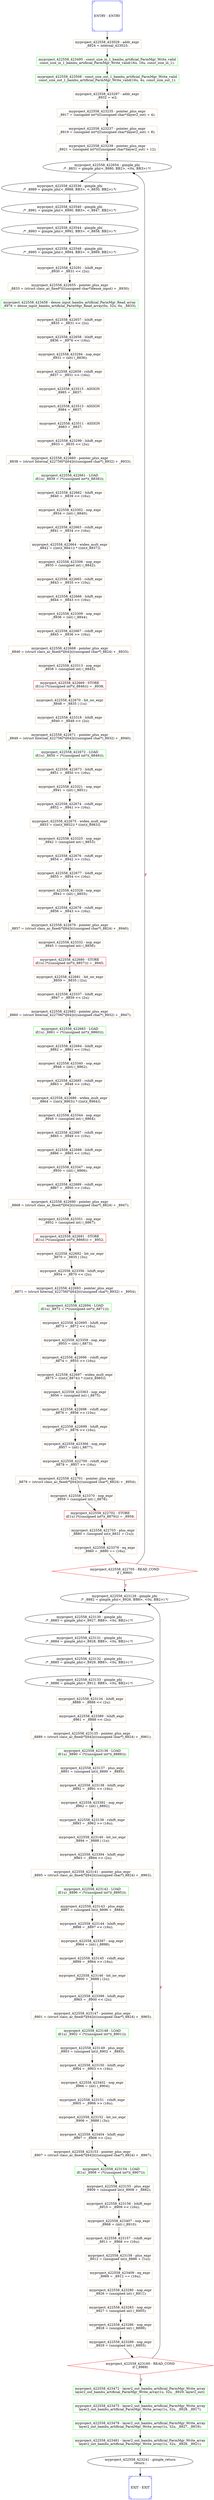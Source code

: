digraph G {
0[color=blue,shape=Msquare,label="ENTRY - ENTRY"];
1[color=blue,shape=Msquare,label="EXIT - EXIT"];
2[color=burlywood,shape=box,label="myproject_422558_423029 - addr_expr\n_8824 = internal_423023;\n"];
3[label="myproject_422558_422654 - gimple_phi\n/* _8831 = gimple_phi(<_8880, BB2>, <0u, BB3>) */\n"];
4[label="myproject_422558_423536 - gimple_phi\n/* _8989 = gimple_phi(<_8988, BB3>, <_8830, BB2>) */\n"];
5[label="myproject_422558_423540 - gimple_phi\n/* _8991 = gimple_phi(<_8990, BB3>, <_8847, BB2>) */\n"];
6[label="myproject_422558_423544 - gimple_phi\n/* _8993 = gimple_phi(<_8992, BB3>, <_8858, BB2>) */\n"];
7[label="myproject_422558_423548 - gimple_phi\n/* _8995 = gimple_phi(<_8994, BB3>, <_8869, BB2>) */\n"];
8[color=burlywood,shape=box,label="myproject_422558_423291 - lshift_expr\n_8930 = _8831 << (2u);\n"];
9[color=burlywood,shape=box,label="myproject_422558_422655 - pointer_plus_expr\n_8833 = (struct class_ac_fixed*)(((unsigned char*)dense_input) + _8930);\n"];
10[color=green,shape=box,label="myproject_422558_423458 - dense_input_bambu_artificial_ParmMgr_Read_array\n_8976 = dense_input_bambu_artificial_ParmMgr_Read_array(0u, 32u, 0u, _8833);\n"];
11[color=burlywood,shape=box,label="myproject_422558_422657 - lshift_expr\n_8835 = _8831 << (2u);\n"];
12[color=burlywood,shape=box,label="myproject_422558_422658 - lshift_expr\n_8836 = _8976 << (16u);\n"];
13[color=burlywood,shape=box,label="myproject_422558_423294 - nop_expr\n_8931 = (int) (_8836);\n"];
14[color=burlywood,shape=box,label="myproject_422558_422659 - rshift_expr\n_8837 = _8931 >> (16u);\n"];
15[color=burlywood,shape=box,label="myproject_422558_423515 - ASSIGN\n_8985 = _8837;\n"];
16[color=burlywood,shape=box,label="myproject_422558_423513 - ASSIGN\n_8984 = _8837;\n"];
17[color=burlywood,shape=box,label="myproject_422558_423511 - ASSIGN\n_8983 = _8837;\n"];
18[color=burlywood,shape=box,label="myproject_422558_423299 - lshift_expr\n_8933 = _8835 << (2u);\n"];
19[color=burlywood,shape=box,label="myproject_422558_422660 - pointer_plus_expr\n_8838 = (struct Internal_422756(*)[64])(((unsigned char*)_8932) + _8933);\n"];
20[color=green,shape=box,label="myproject_422558_422661 - LOAD\nif(1u) _8839 = (*((unsigned int*)(_8838)));\n"];
21[color=burlywood,shape=box,label="myproject_422558_422662 - lshift_expr\n_8840 = _8839 << (16u);\n"];
22[color=burlywood,shape=box,label="myproject_422558_423302 - nop_expr\n_8934 = (int) (_8840);\n"];
23[color=burlywood,shape=box,label="myproject_422558_422663 - rshift_expr\n_8841 = _8934 >> (16u);\n"];
24[color=burlywood,shape=box,label="myproject_422558_422664 - widen_mult_expr\n_8842 = ((int)(_8841)) * ((int)(_8837));\n"];
25[color=burlywood,shape=box,label="myproject_422558_423306 - nop_expr\n_8935 = (unsigned int) (_8842);\n"];
26[color=burlywood,shape=box,label="myproject_422558_422665 - rshift_expr\n_8843 = _8935 >> (10u);\n"];
27[color=burlywood,shape=box,label="myproject_422558_422666 - lshift_expr\n_8844 = _8843 << (16u);\n"];
28[color=burlywood,shape=box,label="myproject_422558_423309 - nop_expr\n_8936 = (int) (_8844);\n"];
29[color=burlywood,shape=box,label="myproject_422558_422667 - rshift_expr\n_8845 = _8936 >> (16u);\n"];
30[color=burlywood,shape=box,label="myproject_422558_422668 - pointer_plus_expr\n_8846 = (struct class_ac_fixed(*)[64])(((unsigned char*)_8824) + _8933);\n"];
31[color=burlywood,shape=box,label="myproject_422558_423313 - nop_expr\n_8938 = (unsigned int) (_8845);\n"];
32[color=red,shape=box,label="myproject_422558_422669 - STORE\nif(1u) (*((unsigned int*)(_8846))) = _8938;\n"];
33[color=burlywood,shape=box,label="myproject_422558_422670 - bit_ior_expr\n_8848 = _8835 | (1u);\n"];
34[color=burlywood,shape=box,label="myproject_422558_423318 - lshift_expr\n_8940 = _8848 << (2u);\n"];
35[color=burlywood,shape=box,label="myproject_422558_422671 - pointer_plus_expr\n_8849 = (struct Internal_422756(*)[64])(((unsigned char*)_8932) + _8940);\n"];
36[color=green,shape=box,label="myproject_422558_422672 - LOAD\nif(1u) _8850 = (*((unsigned int*)(_8849)));\n"];
37[color=burlywood,shape=box,label="myproject_422558_422673 - lshift_expr\n_8851 = _8850 << (16u);\n"];
38[color=burlywood,shape=box,label="myproject_422558_423321 - nop_expr\n_8941 = (int) (_8851);\n"];
39[color=burlywood,shape=box,label="myproject_422558_422674 - rshift_expr\n_8852 = _8941 >> (16u);\n"];
40[color=burlywood,shape=box,label="myproject_422558_422675 - widen_mult_expr\n_8853 = ((int)(_8852)) * ((int)(_8983));\n"];
41[color=burlywood,shape=box,label="myproject_422558_423325 - nop_expr\n_8942 = (unsigned int) (_8853);\n"];
42[color=burlywood,shape=box,label="myproject_422558_422676 - rshift_expr\n_8854 = _8942 >> (10u);\n"];
43[color=burlywood,shape=box,label="myproject_422558_422677 - lshift_expr\n_8855 = _8854 << (16u);\n"];
44[color=burlywood,shape=box,label="myproject_422558_423328 - nop_expr\n_8943 = (int) (_8855);\n"];
45[color=burlywood,shape=box,label="myproject_422558_422678 - rshift_expr\n_8856 = _8943 >> (16u);\n"];
46[color=burlywood,shape=box,label="myproject_422558_422679 - pointer_plus_expr\n_8857 = (struct class_ac_fixed(*)[64])(((unsigned char*)_8824) + _8940);\n"];
47[color=burlywood,shape=box,label="myproject_422558_423332 - nop_expr\n_8945 = (unsigned int) (_8856);\n"];
48[color=red,shape=box,label="myproject_422558_422680 - STORE\nif(1u) (*((unsigned int*)(_8857))) = _8945;\n"];
49[color=burlywood,shape=box,label="myproject_422558_422681 - bit_ior_expr\n_8859 = _8835 | (2u);\n"];
50[color=burlywood,shape=box,label="myproject_422558_423337 - lshift_expr\n_8947 = _8859 << (2u);\n"];
51[color=burlywood,shape=box,label="myproject_422558_422682 - pointer_plus_expr\n_8860 = (struct Internal_422756(*)[64])(((unsigned char*)_8932) + _8947);\n"];
52[color=green,shape=box,label="myproject_422558_422683 - LOAD\nif(1u) _8861 = (*((unsigned int*)(_8860)));\n"];
53[color=burlywood,shape=box,label="myproject_422558_422684 - lshift_expr\n_8862 = _8861 << (16u);\n"];
54[color=burlywood,shape=box,label="myproject_422558_423340 - nop_expr\n_8948 = (int) (_8862);\n"];
55[color=burlywood,shape=box,label="myproject_422558_422685 - rshift_expr\n_8863 = _8948 >> (16u);\n"];
56[color=burlywood,shape=box,label="myproject_422558_422686 - widen_mult_expr\n_8864 = ((int)(_8863)) * ((int)(_8984));\n"];
57[color=burlywood,shape=box,label="myproject_422558_423344 - nop_expr\n_8949 = (unsigned int) (_8864);\n"];
58[color=burlywood,shape=box,label="myproject_422558_422687 - rshift_expr\n_8865 = _8949 >> (10u);\n"];
59[color=burlywood,shape=box,label="myproject_422558_422688 - lshift_expr\n_8866 = _8865 << (16u);\n"];
60[color=burlywood,shape=box,label="myproject_422558_423347 - nop_expr\n_8950 = (int) (_8866);\n"];
61[color=burlywood,shape=box,label="myproject_422558_422689 - rshift_expr\n_8867 = _8950 >> (16u);\n"];
62[color=burlywood,shape=box,label="myproject_422558_422690 - pointer_plus_expr\n_8868 = (struct class_ac_fixed(*)[64])(((unsigned char*)_8824) + _8947);\n"];
63[color=burlywood,shape=box,label="myproject_422558_423351 - nop_expr\n_8952 = (unsigned int) (_8867);\n"];
64[color=red,shape=box,label="myproject_422558_422691 - STORE\nif(1u) (*((unsigned int*)(_8868))) = _8952;\n"];
65[color=burlywood,shape=box,label="myproject_422558_422692 - bit_ior_expr\n_8870 = _8835 | (3u);\n"];
66[color=burlywood,shape=box,label="myproject_422558_423356 - lshift_expr\n_8954 = _8870 << (2u);\n"];
67[color=burlywood,shape=box,label="myproject_422558_422693 - pointer_plus_expr\n_8871 = (struct Internal_422756(*)[64])(((unsigned char*)_8932) + _8954);\n"];
68[color=green,shape=box,label="myproject_422558_422694 - LOAD\nif(1u) _8872 = (*((unsigned int*)(_8871)));\n"];
69[color=burlywood,shape=box,label="myproject_422558_422695 - lshift_expr\n_8873 = _8872 << (16u);\n"];
70[color=burlywood,shape=box,label="myproject_422558_423359 - nop_expr\n_8955 = (int) (_8873);\n"];
71[color=burlywood,shape=box,label="myproject_422558_422696 - rshift_expr\n_8874 = _8955 >> (16u);\n"];
72[color=burlywood,shape=box,label="myproject_422558_422697 - widen_mult_expr\n_8875 = ((int)(_8874)) * ((int)(_8985));\n"];
73[color=burlywood,shape=box,label="myproject_422558_423363 - nop_expr\n_8956 = (unsigned int) (_8875);\n"];
74[color=burlywood,shape=box,label="myproject_422558_422698 - rshift_expr\n_8876 = _8956 >> (10u);\n"];
75[color=burlywood,shape=box,label="myproject_422558_422699 - lshift_expr\n_8877 = _8876 << (16u);\n"];
76[color=burlywood,shape=box,label="myproject_422558_423366 - nop_expr\n_8957 = (int) (_8877);\n"];
77[color=burlywood,shape=box,label="myproject_422558_422700 - rshift_expr\n_8878 = _8957 >> (16u);\n"];
78[color=burlywood,shape=box,label="myproject_422558_422701 - pointer_plus_expr\n_8879 = (struct class_ac_fixed(*)[64])(((unsigned char*)_8824) + _8954);\n"];
79[color=burlywood,shape=box,label="myproject_422558_423370 - nop_expr\n_8959 = (unsigned int) (_8878);\n"];
80[color=red,shape=box,label="myproject_422558_422702 - STORE\nif(1u) (*((unsigned int*)(_8879))) = _8959;\n"];
81[color=burlywood,shape=box,label="myproject_422558_422703 - plus_expr\n_8880 = (unsigned int)(_8831 + (1u));\n"];
82[color=burlywood,shape=box,label="myproject_422558_423376 - eq_expr\n_8960 = _8880 == (16u);\n"];
83[color=red,shape=diamond,label="myproject_422558_422705 - READ_COND\nif (_8960)\n"];
84[label="myproject_422558_423129 - gimple_phi\n/* _8882 = gimple_phi(<_8926, BB8>, <0u, BB2>) */\n"];
85[color=green,shape=box,label="myproject_422558_423495 - const_size_in_1_bambu_artificial_ParmMgr_Write_valid\nconst_size_in_1_bambu_artificial_ParmMgr_Write_valid(16u, 16u, const_size_in_1);\n"];
86[color=green,shape=box,label="myproject_422558_423508 - const_size_out_1_bambu_artificial_ParmMgr_Write_valid\nconst_size_out_1_bambu_artificial_ParmMgr_Write_valid(16u, 4u, const_size_out_1);\n"];
87[color=burlywood,shape=box,label="myproject_422558_423297 - addr_expr\n_8932 = w2;\n"];
88[color=burlywood,shape=box,label="myproject_422558_423235 - pointer_plus_expr\n_8917 = (unsigned int*)(((unsigned char*)layer2_out) + 4);\n"];
89[color=burlywood,shape=box,label="myproject_422558_423237 - pointer_plus_expr\n_8919 = (unsigned int*)(((unsigned char*)layer2_out) + 8);\n"];
90[color=burlywood,shape=box,label="myproject_422558_423239 - pointer_plus_expr\n_8921 = (unsigned int*)(((unsigned char*)layer2_out) + 12);\n"];
91[label="myproject_422558_423130 - gimple_phi\n/* _8883 = gimple_phi(<_8927, BB8>, <0u, BB2>) */\n"];
92[label="myproject_422558_423131 - gimple_phi\n/* _8884 = gimple_phi(<_8928, BB8>, <0u, BB2>) */\n"];
93[label="myproject_422558_423132 - gimple_phi\n/* _8885 = gimple_phi(<_8929, BB8>, <0u, BB2>) */\n"];
94[label="myproject_422558_423133 - gimple_phi\n/* _8886 = gimple_phi(<_8912, BB8>, <0u, BB2>) */\n"];
95[color=burlywood,shape=box,label="myproject_422558_423134 - lshift_expr\n_8888 = _8886 << (2u);\n"];
96[color=burlywood,shape=box,label="myproject_422558_423389 - lshift_expr\n_8961 = _8888 << (2u);\n"];
97[color=burlywood,shape=box,label="myproject_422558_423135 - pointer_plus_expr\n_8889 = (struct class_ac_fixed(*)[64])(((unsigned char*)_8824) + _8961);\n"];
98[color=green,shape=box,label="myproject_422558_423136 - LOAD\nif(1u) _8890 = (*((unsigned int*)(_8889)));\n"];
99[color=burlywood,shape=box,label="myproject_422558_423137 - plus_expr\n_8891 = (unsigned int)(_8890 + _8885);\n"];
100[color=burlywood,shape=box,label="myproject_422558_423138 - lshift_expr\n_8892 = _8891 << (16u);\n"];
101[color=burlywood,shape=box,label="myproject_422558_423392 - nop_expr\n_8962 = (int) (_8892);\n"];
102[color=burlywood,shape=box,label="myproject_422558_423139 - rshift_expr\n_8893 = _8962 >> (16u);\n"];
103[color=burlywood,shape=box,label="myproject_422558_423140 - bit_ior_expr\n_8894 = _8888 | (1u);\n"];
104[color=burlywood,shape=box,label="myproject_422558_423394 - lshift_expr\n_8963 = _8894 << (2u);\n"];
105[color=burlywood,shape=box,label="myproject_422558_423141 - pointer_plus_expr\n_8895 = (struct class_ac_fixed(*)[64])(((unsigned char*)_8824) + _8963);\n"];
106[color=green,shape=box,label="myproject_422558_423142 - LOAD\nif(1u) _8896 = (*((unsigned int*)(_8895)));\n"];
107[color=burlywood,shape=box,label="myproject_422558_423143 - plus_expr\n_8897 = (unsigned int)(_8896 + _8884);\n"];
108[color=burlywood,shape=box,label="myproject_422558_423144 - lshift_expr\n_8898 = _8897 << (16u);\n"];
109[color=burlywood,shape=box,label="myproject_422558_423397 - nop_expr\n_8964 = (int) (_8898);\n"];
110[color=burlywood,shape=box,label="myproject_422558_423145 - rshift_expr\n_8899 = _8964 >> (16u);\n"];
111[color=burlywood,shape=box,label="myproject_422558_423146 - bit_ior_expr\n_8900 = _8888 | (2u);\n"];
112[color=burlywood,shape=box,label="myproject_422558_423399 - lshift_expr\n_8965 = _8900 << (2u);\n"];
113[color=burlywood,shape=box,label="myproject_422558_423147 - pointer_plus_expr\n_8901 = (struct class_ac_fixed(*)[64])(((unsigned char*)_8824) + _8965);\n"];
114[color=green,shape=box,label="myproject_422558_423148 - LOAD\nif(1u) _8902 = (*((unsigned int*)(_8901)));\n"];
115[color=burlywood,shape=box,label="myproject_422558_423149 - plus_expr\n_8903 = (unsigned int)(_8902 + _8883);\n"];
116[color=burlywood,shape=box,label="myproject_422558_423150 - lshift_expr\n_8904 = _8903 << (16u);\n"];
117[color=burlywood,shape=box,label="myproject_422558_423402 - nop_expr\n_8966 = (int) (_8904);\n"];
118[color=burlywood,shape=box,label="myproject_422558_423151 - rshift_expr\n_8905 = _8966 >> (16u);\n"];
119[color=burlywood,shape=box,label="myproject_422558_423152 - bit_ior_expr\n_8906 = _8888 | (3u);\n"];
120[color=burlywood,shape=box,label="myproject_422558_423404 - lshift_expr\n_8967 = _8906 << (2u);\n"];
121[color=burlywood,shape=box,label="myproject_422558_423153 - pointer_plus_expr\n_8907 = (struct class_ac_fixed(*)[64])(((unsigned char*)_8824) + _8967);\n"];
122[color=green,shape=box,label="myproject_422558_423154 - LOAD\nif(1u) _8908 = (*((unsigned int*)(_8907)));\n"];
123[color=burlywood,shape=box,label="myproject_422558_423155 - plus_expr\n_8909 = (unsigned int)(_8908 + _8882);\n"];
124[color=burlywood,shape=box,label="myproject_422558_423156 - lshift_expr\n_8910 = _8909 << (16u);\n"];
125[color=burlywood,shape=box,label="myproject_422558_423407 - nop_expr\n_8968 = (int) (_8910);\n"];
126[color=burlywood,shape=box,label="myproject_422558_423157 - rshift_expr\n_8911 = _8968 >> (16u);\n"];
127[color=burlywood,shape=box,label="myproject_422558_423158 - plus_expr\n_8912 = (unsigned int)(_8886 + (1u));\n"];
128[color=burlywood,shape=box,label="myproject_422558_423409 - eq_expr\n_8969 = _8912 == (16u);\n"];
129[color=burlywood,shape=box,label="myproject_422558_423280 - nop_expr\n_8926 = (unsigned int) (_8911);\n"];
130[color=burlywood,shape=box,label="myproject_422558_423283 - nop_expr\n_8927 = (unsigned int) (_8905);\n"];
131[color=burlywood,shape=box,label="myproject_422558_423286 - nop_expr\n_8928 = (unsigned int) (_8899);\n"];
132[color=burlywood,shape=box,label="myproject_422558_423289 - nop_expr\n_8929 = (unsigned int) (_8893);\n"];
133[color=red,shape=diamond,label="myproject_422558_423160 - READ_COND\nif (_8969)\n"];
134[color=green,shape=box,label="myproject_422558_423472 - layer2_out_bambu_artificial_ParmMgr_Write_array\nlayer2_out_bambu_artificial_ParmMgr_Write_array(1u, 32u, _8929, layer2_out);\n"];
135[color=green,shape=box,label="myproject_422558_423475 - layer2_out_bambu_artificial_ParmMgr_Write_array\nlayer2_out_bambu_artificial_ParmMgr_Write_array(1u, 32u, _8928, _8917);\n"];
136[color=green,shape=box,label="myproject_422558_423478 - layer2_out_bambu_artificial_ParmMgr_Write_array\nlayer2_out_bambu_artificial_ParmMgr_Write_array(1u, 32u, _8927, _8919);\n"];
137[color=green,shape=box,label="myproject_422558_423481 - layer2_out_bambu_artificial_ParmMgr_Write_array\nlayer2_out_bambu_artificial_ParmMgr_Write_array(1u, 32u, _8926, _8921);\n"];
138[label="myproject_422558_423241 - gimple_return\nreturn ;\n"];
0->2 [fontcolor=red3,label=""];
3->4 [fontcolor=red3,label=""];
4->5 [fontcolor=red3,label=""];
5->6 [fontcolor=red3,label=""];
6->7 [fontcolor=red3,label=""];
7->8 [fontcolor=red3,label=""];
8->9 [fontcolor=red3,label=""];
9->10 [fontcolor=red3,label=""];
10->11 [fontcolor=red3,label=""];
11->12 [fontcolor=red3,label=""];
12->13 [fontcolor=red3,label=""];
13->14 [fontcolor=red3,label=""];
14->15 [fontcolor=red3,label=""];
15->16 [fontcolor=red3,label=""];
16->17 [fontcolor=red3,label=""];
17->18 [fontcolor=red3,label=""];
18->19 [fontcolor=red3,label=""];
19->20 [fontcolor=red3,label=""];
20->21 [fontcolor=red3,label=""];
21->22 [fontcolor=red3,label=""];
22->23 [fontcolor=red3,label=""];
23->24 [fontcolor=red3,label=""];
24->25 [fontcolor=red3,label=""];
25->26 [fontcolor=red3,label=""];
26->27 [fontcolor=red3,label=""];
27->28 [fontcolor=red3,label=""];
28->29 [fontcolor=red3,label=""];
29->30 [fontcolor=red3,label=""];
30->31 [fontcolor=red3,label=""];
31->32 [fontcolor=red3,label=""];
32->33 [fontcolor=red3,label=""];
33->34 [fontcolor=red3,label=""];
34->35 [fontcolor=red3,label=""];
35->36 [fontcolor=red3,label=""];
36->37 [fontcolor=red3,label=""];
37->38 [fontcolor=red3,label=""];
38->39 [fontcolor=red3,label=""];
39->40 [fontcolor=red3,label=""];
40->41 [fontcolor=red3,label=""];
41->42 [fontcolor=red3,label=""];
42->43 [fontcolor=red3,label=""];
43->44 [fontcolor=red3,label=""];
44->45 [fontcolor=red3,label=""];
45->46 [fontcolor=red3,label=""];
46->47 [fontcolor=red3,label=""];
47->48 [fontcolor=red3,label=""];
48->49 [fontcolor=red3,label=""];
49->50 [fontcolor=red3,label=""];
50->51 [fontcolor=red3,label=""];
51->52 [fontcolor=red3,label=""];
52->53 [fontcolor=red3,label=""];
53->54 [fontcolor=red3,label=""];
54->55 [fontcolor=red3,label=""];
55->56 [fontcolor=red3,label=""];
56->57 [fontcolor=red3,label=""];
57->58 [fontcolor=red3,label=""];
58->59 [fontcolor=red3,label=""];
59->60 [fontcolor=red3,label=""];
60->61 [fontcolor=red3,label=""];
61->62 [fontcolor=red3,label=""];
62->63 [fontcolor=red3,label=""];
63->64 [fontcolor=red3,label=""];
64->65 [fontcolor=red3,label=""];
65->66 [fontcolor=red3,label=""];
66->67 [fontcolor=red3,label=""];
67->68 [fontcolor=red3,label=""];
68->69 [fontcolor=red3,label=""];
69->70 [fontcolor=red3,label=""];
70->71 [fontcolor=red3,label=""];
71->72 [fontcolor=red3,label=""];
72->73 [fontcolor=red3,label=""];
73->74 [fontcolor=red3,label=""];
74->75 [fontcolor=red3,label=""];
75->76 [fontcolor=red3,label=""];
76->77 [fontcolor=red3,label=""];
77->78 [fontcolor=red3,label=""];
78->79 [fontcolor=red3,label=""];
79->80 [fontcolor=red3,label=""];
80->81 [fontcolor=red3,label=""];
81->82 [fontcolor=red3,label=""];
82->83 [fontcolor=red3,label=""];
83->84 [fontcolor=red3,label="T"];
83->3 [fontcolor=red3,label="F"];
2->85 [fontcolor=red3,label=""];
85->86 [fontcolor=red3,label=""];
86->87 [fontcolor=red3,label=""];
87->88 [fontcolor=red3,label=""];
88->89 [fontcolor=red3,label=""];
89->90 [fontcolor=red3,label=""];
90->3 [fontcolor=red3,label=""];
84->91 [fontcolor=red3,label=""];
91->92 [fontcolor=red3,label=""];
92->93 [fontcolor=red3,label=""];
93->94 [fontcolor=red3,label=""];
94->95 [fontcolor=red3,label=""];
95->96 [fontcolor=red3,label=""];
96->97 [fontcolor=red3,label=""];
97->98 [fontcolor=red3,label=""];
98->99 [fontcolor=red3,label=""];
99->100 [fontcolor=red3,label=""];
100->101 [fontcolor=red3,label=""];
101->102 [fontcolor=red3,label=""];
102->103 [fontcolor=red3,label=""];
103->104 [fontcolor=red3,label=""];
104->105 [fontcolor=red3,label=""];
105->106 [fontcolor=red3,label=""];
106->107 [fontcolor=red3,label=""];
107->108 [fontcolor=red3,label=""];
108->109 [fontcolor=red3,label=""];
109->110 [fontcolor=red3,label=""];
110->111 [fontcolor=red3,label=""];
111->112 [fontcolor=red3,label=""];
112->113 [fontcolor=red3,label=""];
113->114 [fontcolor=red3,label=""];
114->115 [fontcolor=red3,label=""];
115->116 [fontcolor=red3,label=""];
116->117 [fontcolor=red3,label=""];
117->118 [fontcolor=red3,label=""];
118->119 [fontcolor=red3,label=""];
119->120 [fontcolor=red3,label=""];
120->121 [fontcolor=red3,label=""];
121->122 [fontcolor=red3,label=""];
122->123 [fontcolor=red3,label=""];
123->124 [fontcolor=red3,label=""];
124->125 [fontcolor=red3,label=""];
125->126 [fontcolor=red3,label=""];
126->127 [fontcolor=red3,label=""];
127->128 [fontcolor=red3,label=""];
128->129 [fontcolor=red3,label=""];
129->130 [fontcolor=red3,label=""];
130->131 [fontcolor=red3,label=""];
131->132 [fontcolor=red3,label=""];
132->133 [fontcolor=red3,label=""];
133->134 [fontcolor=red3,label="T"];
133->84 [fontcolor=red3,label="F"];
134->135 [fontcolor=red3,label=""];
135->136 [fontcolor=red3,label=""];
136->137 [fontcolor=red3,label=""];
137->138 [fontcolor=red3,label=""];
138->1 [fontcolor=red3,label=""];
}
